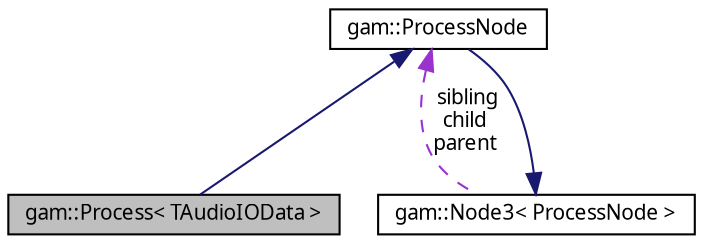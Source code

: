 digraph "gam::Process&lt; TAudioIOData &gt;"
{
 // LATEX_PDF_SIZE
  bgcolor="transparent";
  edge [fontname="FreeSans.ttf",fontsize="10",labelfontname="FreeSans.ttf",labelfontsize="10"];
  node [fontname="FreeSans.ttf",fontsize="10",shape=record];
  Node1 [label="gam::Process\< TAudioIOData \>",height=0.2,width=0.4,color="black", fillcolor="grey75", style="filled", fontcolor="black",tooltip="ProcessNode with callback using a gam::AudioIOData-like interface."];
  Node2 -> Node1 [dir="back",color="midnightblue",fontsize="10",style="solid",fontname="FreeSans.ttf"];
  Node2 [label="gam::ProcessNode",height=0.2,width=0.4,color="black",URL="$classgam_1_1_process_node.html",tooltip=" "];
  Node3 -> Node2 [dir="back",color="midnightblue",fontsize="10",style="solid",fontname="FreeSans.ttf"];
  Node3 [label="gam::Node3\< ProcessNode \>",height=0.2,width=0.4,color="black",URL="$classgam_1_1_node3.html",tooltip=" "];
  Node2 -> Node3 [dir="back",color="darkorchid3",fontsize="10",style="dashed",label=" sibling\nchild\nparent" ,fontname="FreeSans.ttf"];
}
